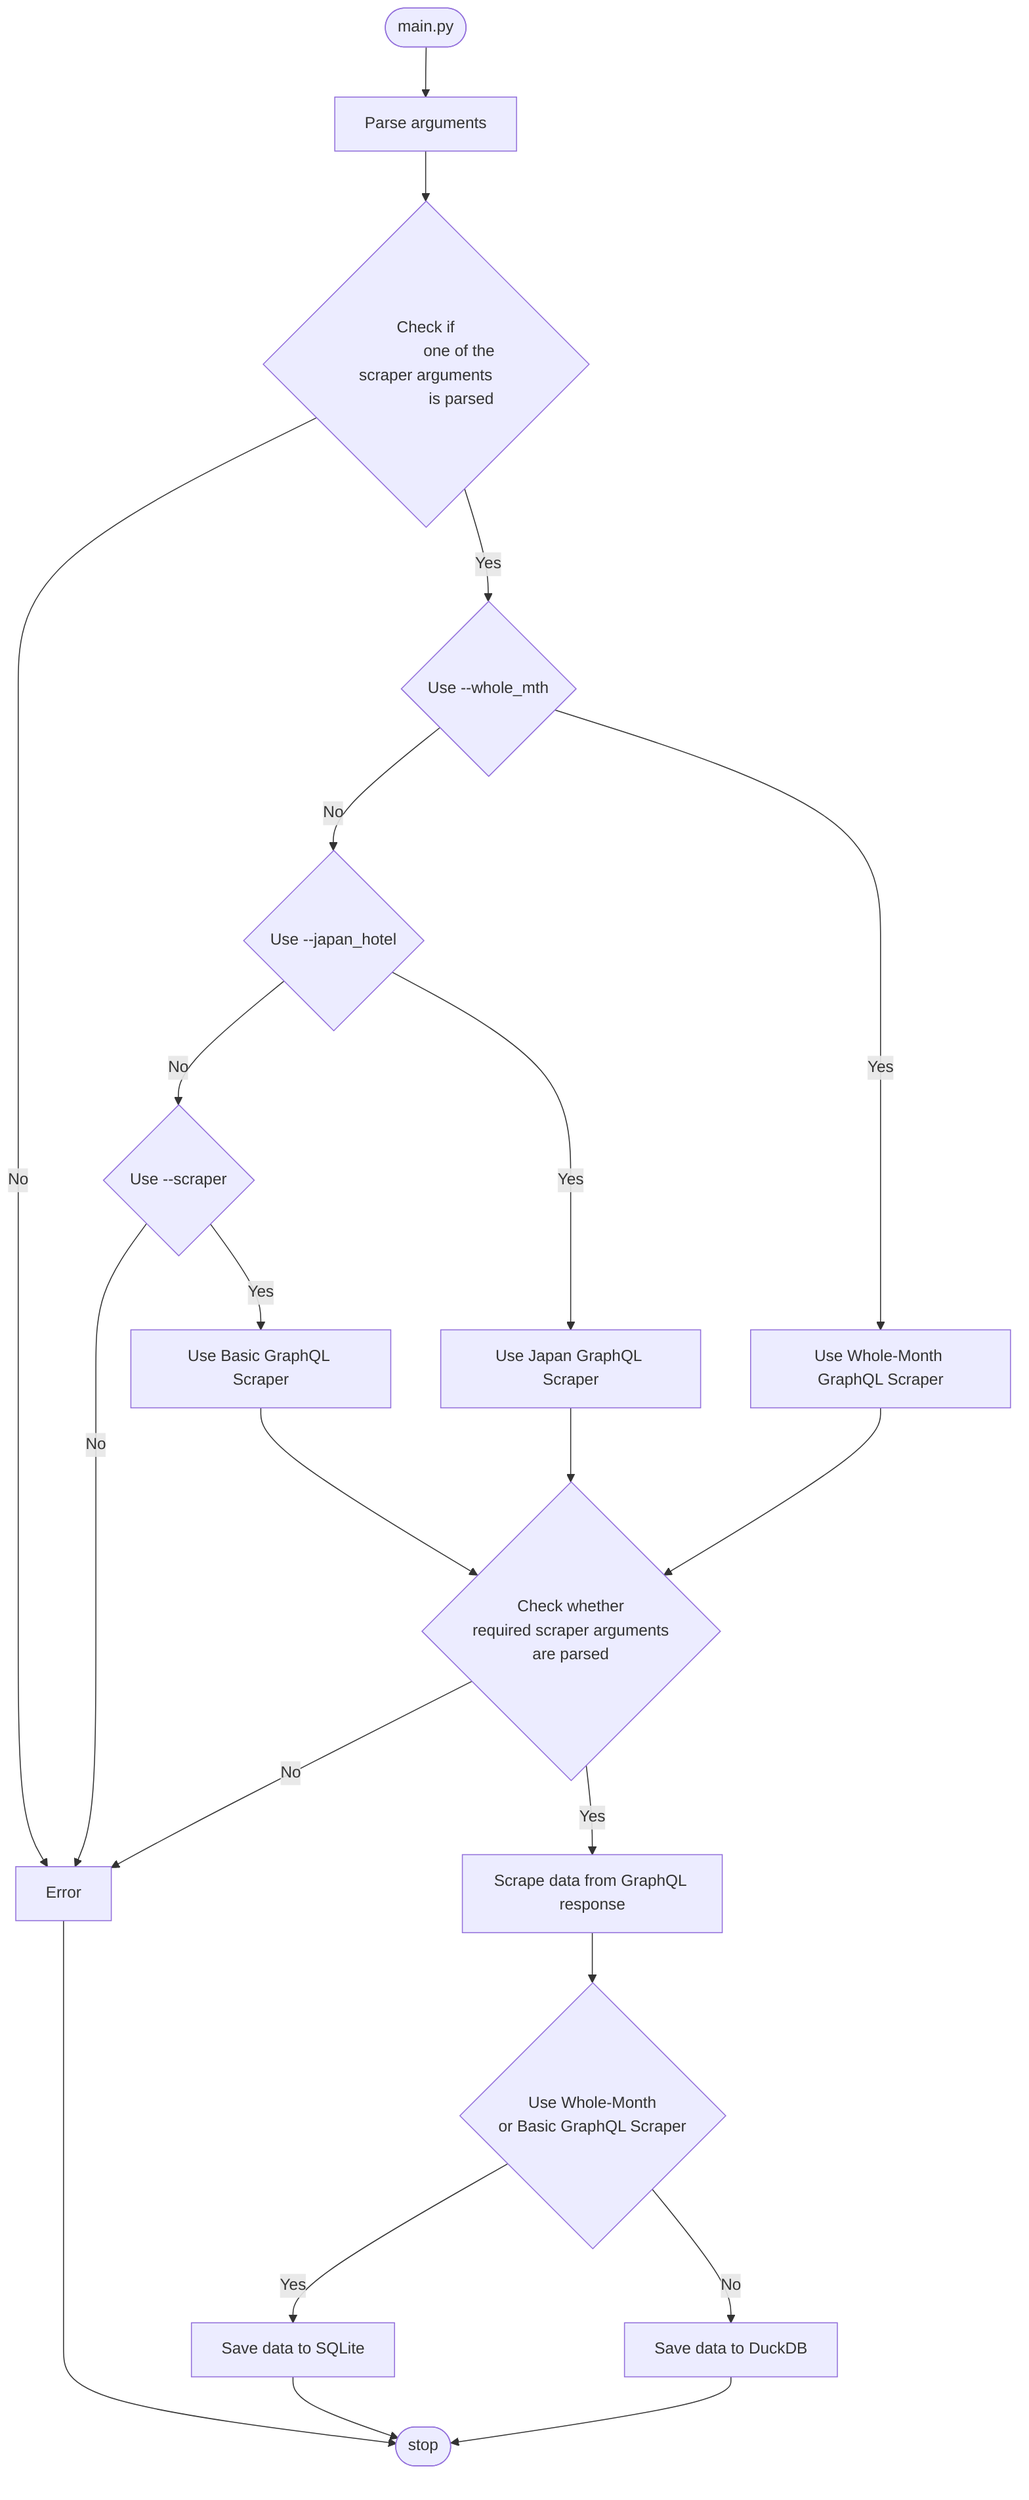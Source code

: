 flowchart TD
    main([main.py])
    whole_mth{Use --whole_mth}
    parse_args[Parse arguments]
    japan{Use --japan_hotel}
    basic_arg{Use --scraper}
    stop([stop])
    error[Error]
    check_args{Check if
                one of the scraper arguments
                is parsed}
    check_required_scraper_args{Check whether
                                required scraper arguments
                                are parsed}
    jp_scraper[Use Japan GraphQL Scraper]

    main --> parse_args
    parse_args --> check_args
    check_args -->|No| error
    check_args -->|Yes| whole_mth

    whole_mth_scraper[Use Whole-Month GraphQL Scraper]

    whole_mth -->|No| japan
    whole_mth -->|Yes| whole_mth_scraper

    basic[Use Basic GraphQL Scraper]

    japan --> |No| basic_arg
    basic_arg --> |Yes| basic
    basic_arg --> |No| error
    error --> stop

    japan --> |Yes| jp_scraper

    scrape_data[Scrape data from GraphQL response]
    basic[Use Basic GraphQL Scraper]
    jp_scraper[Use Japan GraphQL Scraper]
    whole_mth_scraper[Use Whole-Month GraphQL Scraper]

    basic --> check_required_scraper_args
    jp_scraper --> check_required_scraper_args
    whole_mth_scraper --> check_required_scraper_args
    check_required_scraper_args --> |Yes| scrape_data
    check_required_scraper_args --> |No| error

    load_data_decis{Use Whole-Month
                    or Basic GraphQL Scraper}

    scrape_data[Scrape data from GraphQL response] --> load_data_decis
    load_data_decis --> |Yes| sqlite[Save data to SQLite]
    load_data_decis --> |No| duckdb[Save data to DuckDB]

    sqlite[Save data to SQLite] --> stop
    duckdb[Save data to DuckDB] --> stop